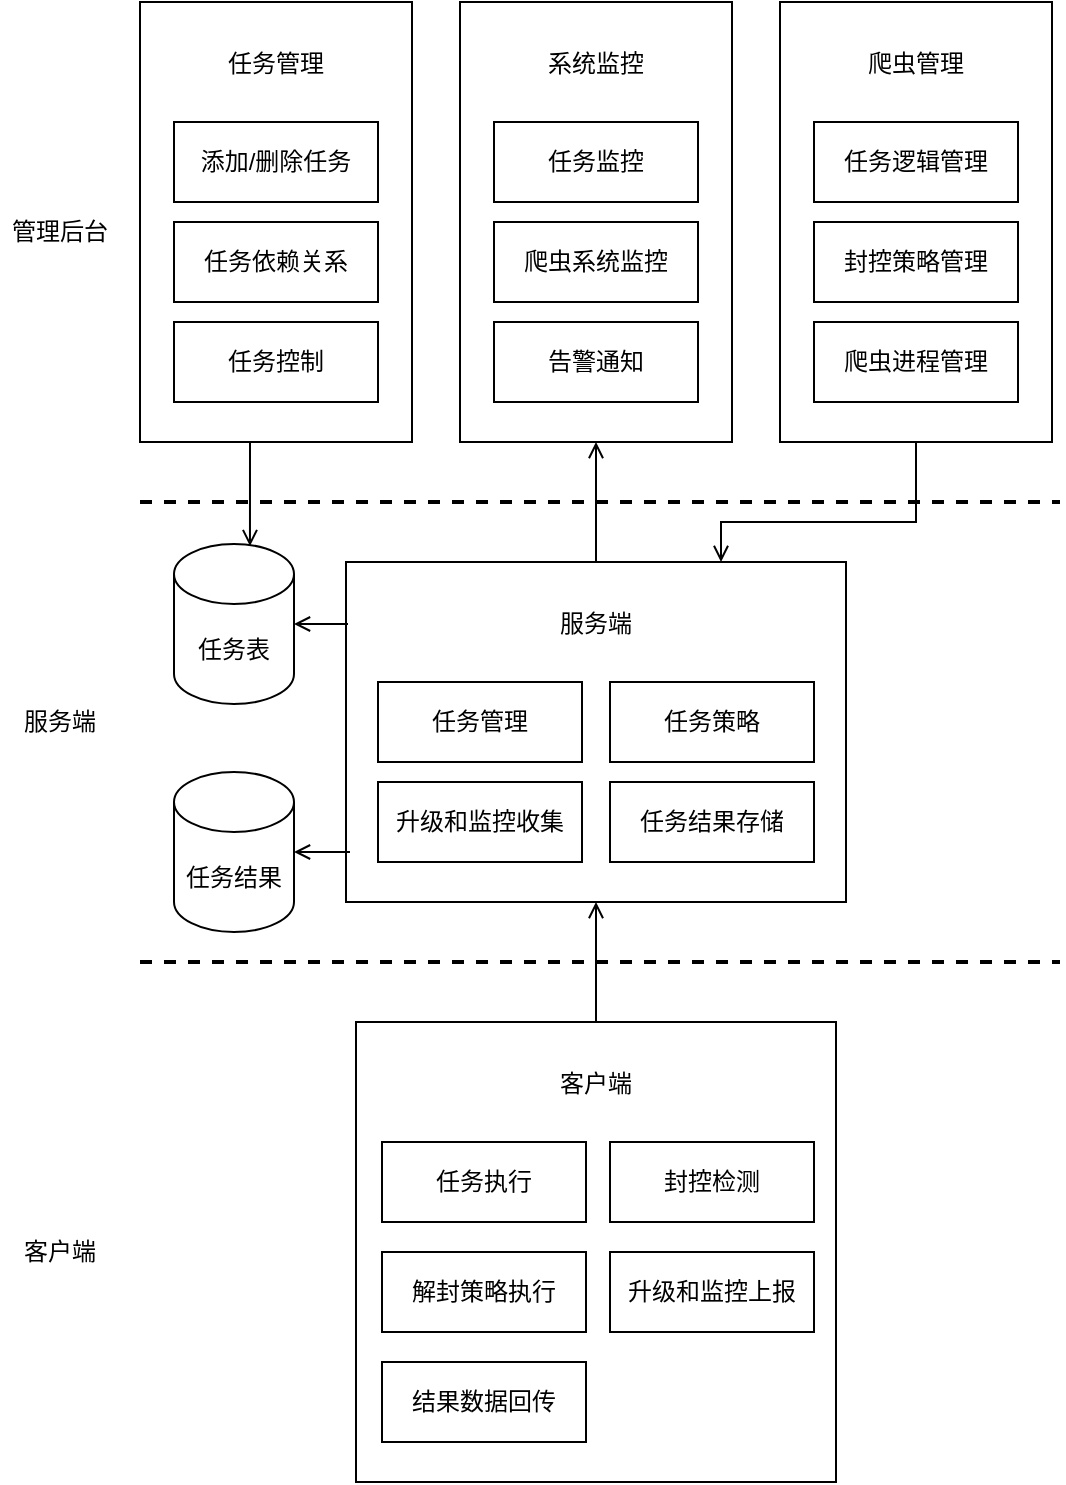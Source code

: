 <mxfile version="22.1.2" type="github" pages="2">
  <diagram name="应用架构" id="T5enPagGDyysxPcJfKMC">
    <mxGraphModel dx="1434" dy="797" grid="1" gridSize="10" guides="1" tooltips="1" connect="1" arrows="1" fold="1" page="1" pageScale="1" pageWidth="827" pageHeight="1169" math="0" shadow="0">
      <root>
        <mxCell id="0" />
        <mxCell id="1" parent="0" />
        <mxCell id="2eOYJ9R_kwQV_OgftA1X-1" value="" style="rounded=0;whiteSpace=wrap;html=1;labelPosition=center;verticalLabelPosition=middle;align=center;verticalAlign=middle;" parent="1" vertex="1">
          <mxGeometry x="80" y="200" width="136" height="220" as="geometry" />
        </mxCell>
        <mxCell id="2eOYJ9R_kwQV_OgftA1X-3" value="任务管理" style="text;html=1;strokeColor=none;fillColor=none;align=center;verticalAlign=middle;whiteSpace=wrap;rounded=0;" parent="1" vertex="1">
          <mxGeometry x="118" y="216" width="60" height="30" as="geometry" />
        </mxCell>
        <mxCell id="2eOYJ9R_kwQV_OgftA1X-4" value="添加/删除任务" style="rounded=0;whiteSpace=wrap;html=1;" parent="1" vertex="1">
          <mxGeometry x="97" y="260" width="102" height="40" as="geometry" />
        </mxCell>
        <mxCell id="2eOYJ9R_kwQV_OgftA1X-5" value="任务依赖关系" style="rounded=0;whiteSpace=wrap;html=1;" parent="1" vertex="1">
          <mxGeometry x="97" y="310" width="102" height="40" as="geometry" />
        </mxCell>
        <mxCell id="2eOYJ9R_kwQV_OgftA1X-6" value="任务控制" style="rounded=0;whiteSpace=wrap;html=1;" parent="1" vertex="1">
          <mxGeometry x="97" y="360" width="102" height="40" as="geometry" />
        </mxCell>
        <mxCell id="2eOYJ9R_kwQV_OgftA1X-7" value="" style="rounded=0;whiteSpace=wrap;html=1;labelPosition=center;verticalLabelPosition=middle;align=center;verticalAlign=middle;" parent="1" vertex="1">
          <mxGeometry x="240" y="200" width="136" height="220" as="geometry" />
        </mxCell>
        <mxCell id="2eOYJ9R_kwQV_OgftA1X-8" value="系统监控" style="text;html=1;strokeColor=none;fillColor=none;align=center;verticalAlign=middle;whiteSpace=wrap;rounded=0;" parent="1" vertex="1">
          <mxGeometry x="278" y="216" width="60" height="30" as="geometry" />
        </mxCell>
        <mxCell id="2eOYJ9R_kwQV_OgftA1X-9" value="任务监控" style="rounded=0;whiteSpace=wrap;html=1;" parent="1" vertex="1">
          <mxGeometry x="257" y="260" width="102" height="40" as="geometry" />
        </mxCell>
        <mxCell id="2eOYJ9R_kwQV_OgftA1X-10" value="爬虫系统监控" style="rounded=0;whiteSpace=wrap;html=1;" parent="1" vertex="1">
          <mxGeometry x="257" y="310" width="102" height="40" as="geometry" />
        </mxCell>
        <mxCell id="2eOYJ9R_kwQV_OgftA1X-12" value="" style="rounded=0;whiteSpace=wrap;html=1;labelPosition=center;verticalLabelPosition=middle;align=center;verticalAlign=middle;" parent="1" vertex="1">
          <mxGeometry x="400" y="200" width="136" height="220" as="geometry" />
        </mxCell>
        <mxCell id="2eOYJ9R_kwQV_OgftA1X-13" value="爬虫管理" style="text;html=1;strokeColor=none;fillColor=none;align=center;verticalAlign=middle;whiteSpace=wrap;rounded=0;" parent="1" vertex="1">
          <mxGeometry x="438" y="216" width="60" height="30" as="geometry" />
        </mxCell>
        <mxCell id="2eOYJ9R_kwQV_OgftA1X-14" value="任务逻辑管理" style="rounded=0;whiteSpace=wrap;html=1;" parent="1" vertex="1">
          <mxGeometry x="417" y="260" width="102" height="40" as="geometry" />
        </mxCell>
        <mxCell id="2eOYJ9R_kwQV_OgftA1X-15" value="封控策略管理" style="rounded=0;whiteSpace=wrap;html=1;" parent="1" vertex="1">
          <mxGeometry x="417" y="310" width="102" height="40" as="geometry" />
        </mxCell>
        <mxCell id="2eOYJ9R_kwQV_OgftA1X-16" value="爬虫进程管理" style="rounded=0;whiteSpace=wrap;html=1;" parent="1" vertex="1">
          <mxGeometry x="417" y="360" width="102" height="40" as="geometry" />
        </mxCell>
        <mxCell id="2eOYJ9R_kwQV_OgftA1X-17" value="告警通知" style="rounded=0;whiteSpace=wrap;html=1;" parent="1" vertex="1">
          <mxGeometry x="257" y="360" width="102" height="40" as="geometry" />
        </mxCell>
        <mxCell id="2eOYJ9R_kwQV_OgftA1X-18" value="" style="endArrow=none;dashed=1;html=1;strokeWidth=2;rounded=0;" parent="1" edge="1">
          <mxGeometry width="50" height="50" relative="1" as="geometry">
            <mxPoint x="80" y="450" as="sourcePoint" />
            <mxPoint x="540" y="450" as="targetPoint" />
          </mxGeometry>
        </mxCell>
        <mxCell id="2eOYJ9R_kwQV_OgftA1X-25" style="edgeStyle=orthogonalEdgeStyle;rounded=0;orthogonalLoop=1;jettySize=auto;html=1;entryX=0.5;entryY=1;entryDx=0;entryDy=0;endArrow=open;endFill=0;" parent="1" source="2eOYJ9R_kwQV_OgftA1X-19" target="2eOYJ9R_kwQV_OgftA1X-7" edge="1">
          <mxGeometry relative="1" as="geometry" />
        </mxCell>
        <mxCell id="2eOYJ9R_kwQV_OgftA1X-26" style="edgeStyle=orthogonalEdgeStyle;rounded=0;orthogonalLoop=1;jettySize=auto;html=1;exitX=0.75;exitY=0;exitDx=0;exitDy=0;entryX=0.5;entryY=1;entryDx=0;entryDy=0;startArrow=open;startFill=0;endArrow=none;endFill=0;" parent="1" source="2eOYJ9R_kwQV_OgftA1X-19" target="2eOYJ9R_kwQV_OgftA1X-12" edge="1">
          <mxGeometry relative="1" as="geometry">
            <Array as="points">
              <mxPoint x="371" y="460" />
              <mxPoint x="468" y="460" />
            </Array>
          </mxGeometry>
        </mxCell>
        <mxCell id="2eOYJ9R_kwQV_OgftA1X-27" style="edgeStyle=orthogonalEdgeStyle;rounded=0;orthogonalLoop=1;jettySize=auto;html=1;exitX=0.633;exitY=0.013;exitDx=0;exitDy=0;entryX=0.5;entryY=1;entryDx=0;entryDy=0;startArrow=open;startFill=0;endArrow=none;endFill=0;exitPerimeter=0;" parent="1" source="znvrr4QuNGfkFvh7-29z-2" target="2eOYJ9R_kwQV_OgftA1X-1" edge="1">
          <mxGeometry relative="1" as="geometry">
            <Array as="points">
              <mxPoint x="135" y="420" />
            </Array>
          </mxGeometry>
        </mxCell>
        <mxCell id="2eOYJ9R_kwQV_OgftA1X-19" value="" style="rounded=0;whiteSpace=wrap;html=1;labelPosition=center;verticalLabelPosition=middle;align=center;verticalAlign=middle;" parent="1" vertex="1">
          <mxGeometry x="183" y="480" width="250" height="170" as="geometry" />
        </mxCell>
        <mxCell id="2eOYJ9R_kwQV_OgftA1X-20" value="服务端" style="text;html=1;strokeColor=none;fillColor=none;align=center;verticalAlign=middle;whiteSpace=wrap;rounded=0;" parent="1" vertex="1">
          <mxGeometry x="278" y="496" width="60" height="30" as="geometry" />
        </mxCell>
        <mxCell id="2eOYJ9R_kwQV_OgftA1X-21" value="任务管理" style="rounded=0;whiteSpace=wrap;html=1;" parent="1" vertex="1">
          <mxGeometry x="199" y="540" width="102" height="40" as="geometry" />
        </mxCell>
        <mxCell id="2eOYJ9R_kwQV_OgftA1X-22" value="任务策略" style="rounded=0;whiteSpace=wrap;html=1;" parent="1" vertex="1">
          <mxGeometry x="315" y="540" width="102" height="40" as="geometry" />
        </mxCell>
        <mxCell id="2eOYJ9R_kwQV_OgftA1X-28" value="" style="endArrow=none;dashed=1;html=1;strokeWidth=2;rounded=0;" parent="1" edge="1">
          <mxGeometry width="50" height="50" relative="1" as="geometry">
            <mxPoint x="80" y="680" as="sourcePoint" />
            <mxPoint x="540" y="680" as="targetPoint" />
          </mxGeometry>
        </mxCell>
        <mxCell id="2eOYJ9R_kwQV_OgftA1X-36" style="edgeStyle=orthogonalEdgeStyle;rounded=0;orthogonalLoop=1;jettySize=auto;html=1;exitX=0.5;exitY=0;exitDx=0;exitDy=0;entryX=0.5;entryY=1;entryDx=0;entryDy=0;endArrow=open;endFill=0;" parent="1" source="2eOYJ9R_kwQV_OgftA1X-29" target="2eOYJ9R_kwQV_OgftA1X-19" edge="1">
          <mxGeometry relative="1" as="geometry" />
        </mxCell>
        <mxCell id="2eOYJ9R_kwQV_OgftA1X-29" value="" style="rounded=0;whiteSpace=wrap;html=1;labelPosition=center;verticalLabelPosition=middle;align=center;verticalAlign=middle;" parent="1" vertex="1">
          <mxGeometry x="188" y="710" width="240" height="230" as="geometry" />
        </mxCell>
        <mxCell id="2eOYJ9R_kwQV_OgftA1X-30" value="客户端" style="text;html=1;strokeColor=none;fillColor=none;align=center;verticalAlign=middle;whiteSpace=wrap;rounded=0;" parent="1" vertex="1">
          <mxGeometry x="278" y="726" width="60" height="30" as="geometry" />
        </mxCell>
        <mxCell id="2eOYJ9R_kwQV_OgftA1X-31" value="任务执行" style="rounded=0;whiteSpace=wrap;html=1;" parent="1" vertex="1">
          <mxGeometry x="201" y="770" width="102" height="40" as="geometry" />
        </mxCell>
        <mxCell id="2eOYJ9R_kwQV_OgftA1X-32" value="封控检测" style="rounded=0;whiteSpace=wrap;html=1;" parent="1" vertex="1">
          <mxGeometry x="315" y="770" width="102" height="40" as="geometry" />
        </mxCell>
        <mxCell id="2eOYJ9R_kwQV_OgftA1X-33" value="解封策略执行" style="rounded=0;whiteSpace=wrap;html=1;" parent="1" vertex="1">
          <mxGeometry x="201" y="825" width="102" height="40" as="geometry" />
        </mxCell>
        <mxCell id="2eOYJ9R_kwQV_OgftA1X-34" value="升级和监控上报" style="rounded=0;whiteSpace=wrap;html=1;" parent="1" vertex="1">
          <mxGeometry x="315" y="825" width="102" height="40" as="geometry" />
        </mxCell>
        <mxCell id="2eOYJ9R_kwQV_OgftA1X-35" value="升级和监控收集" style="rounded=0;whiteSpace=wrap;html=1;" parent="1" vertex="1">
          <mxGeometry x="199" y="590" width="102" height="40" as="geometry" />
        </mxCell>
        <mxCell id="0L6g8Bv2ZHw3Gg-m8TPL-1" value="任务结果存储" style="rounded=0;whiteSpace=wrap;html=1;" parent="1" vertex="1">
          <mxGeometry x="315" y="590" width="102" height="40" as="geometry" />
        </mxCell>
        <mxCell id="0L6g8Bv2ZHw3Gg-m8TPL-2" value="结果数据回传" style="rounded=0;whiteSpace=wrap;html=1;" parent="1" vertex="1">
          <mxGeometry x="201" y="880" width="102" height="40" as="geometry" />
        </mxCell>
        <mxCell id="0L6g8Bv2ZHw3Gg-m8TPL-3" value="管理后台" style="text;html=1;strokeColor=none;fillColor=none;align=center;verticalAlign=middle;whiteSpace=wrap;rounded=0;" parent="1" vertex="1">
          <mxGeometry x="10" y="300" width="60" height="30" as="geometry" />
        </mxCell>
        <mxCell id="0L6g8Bv2ZHw3Gg-m8TPL-4" value="服务端" style="text;html=1;strokeColor=none;fillColor=none;align=center;verticalAlign=middle;whiteSpace=wrap;rounded=0;" parent="1" vertex="1">
          <mxGeometry x="10" y="545" width="60" height="30" as="geometry" />
        </mxCell>
        <mxCell id="0L6g8Bv2ZHw3Gg-m8TPL-5" value="客户端" style="text;html=1;strokeColor=none;fillColor=none;align=center;verticalAlign=middle;whiteSpace=wrap;rounded=0;" parent="1" vertex="1">
          <mxGeometry x="10" y="810" width="60" height="30" as="geometry" />
        </mxCell>
        <mxCell id="znvrr4QuNGfkFvh7-29z-1" value="任务结果" style="shape=cylinder3;whiteSpace=wrap;html=1;boundedLbl=1;backgroundOutline=1;size=15;" vertex="1" parent="1">
          <mxGeometry x="97" y="585" width="60" height="80" as="geometry" />
        </mxCell>
        <mxCell id="znvrr4QuNGfkFvh7-29z-2" value="任务表" style="shape=cylinder3;whiteSpace=wrap;html=1;boundedLbl=1;backgroundOutline=1;size=15;" vertex="1" parent="1">
          <mxGeometry x="97" y="471" width="60" height="80" as="geometry" />
        </mxCell>
        <mxCell id="znvrr4QuNGfkFvh7-29z-5" style="edgeStyle=orthogonalEdgeStyle;rounded=0;orthogonalLoop=1;jettySize=auto;html=1;exitX=1;exitY=0.5;exitDx=0;exitDy=0;exitPerimeter=0;entryX=0.004;entryY=0.188;entryDx=0;entryDy=0;entryPerimeter=0;startArrow=open;startFill=0;endArrow=none;endFill=0;" edge="1" parent="1" source="znvrr4QuNGfkFvh7-29z-2" target="2eOYJ9R_kwQV_OgftA1X-19">
          <mxGeometry relative="1" as="geometry" />
        </mxCell>
        <mxCell id="znvrr4QuNGfkFvh7-29z-9" style="edgeStyle=orthogonalEdgeStyle;rounded=0;orthogonalLoop=1;jettySize=auto;html=1;exitX=1;exitY=0.5;exitDx=0;exitDy=0;exitPerimeter=0;entryX=0.008;entryY=0.853;entryDx=0;entryDy=0;entryPerimeter=0;startArrow=open;startFill=0;endArrow=none;endFill=0;" edge="1" parent="1" source="znvrr4QuNGfkFvh7-29z-1" target="2eOYJ9R_kwQV_OgftA1X-19">
          <mxGeometry relative="1" as="geometry" />
        </mxCell>
      </root>
    </mxGraphModel>
  </diagram>
  <diagram id="lcq67CxKmDxv_stA3tdA" name="部署架构">
    <mxGraphModel dx="1434" dy="797" grid="1" gridSize="10" guides="1" tooltips="1" connect="1" arrows="1" fold="1" page="1" pageScale="1" pageWidth="827" pageHeight="1169" math="0" shadow="0">
      <root>
        <mxCell id="0" />
        <mxCell id="1" parent="0" />
        <mxCell id="Fy9zCq6imNOxXmAGEA9x-52" value="" style="rounded=0;whiteSpace=wrap;html=1;labelPosition=center;verticalLabelPosition=middle;align=center;verticalAlign=middle;dashed=1;" vertex="1" parent="1">
          <mxGeometry x="188" y="50" width="480" height="302" as="geometry" />
        </mxCell>
        <mxCell id="Fy9zCq6imNOxXmAGEA9x-1" value="" style="rounded=0;whiteSpace=wrap;html=1;labelPosition=center;verticalLabelPosition=middle;align=center;verticalAlign=middle;" vertex="1" parent="1">
          <mxGeometry x="200" y="120" width="136" height="220" as="geometry" />
        </mxCell>
        <mxCell id="Fy9zCq6imNOxXmAGEA9x-2" value="任务管理" style="text;html=1;strokeColor=none;fillColor=none;align=center;verticalAlign=middle;whiteSpace=wrap;rounded=0;" vertex="1" parent="1">
          <mxGeometry x="238" y="136" width="60" height="30" as="geometry" />
        </mxCell>
        <mxCell id="Fy9zCq6imNOxXmAGEA9x-3" value="添加/删除任务" style="rounded=0;whiteSpace=wrap;html=1;" vertex="1" parent="1">
          <mxGeometry x="217" y="180" width="102" height="40" as="geometry" />
        </mxCell>
        <mxCell id="Fy9zCq6imNOxXmAGEA9x-4" value="任务依赖关系" style="rounded=0;whiteSpace=wrap;html=1;" vertex="1" parent="1">
          <mxGeometry x="217" y="230" width="102" height="40" as="geometry" />
        </mxCell>
        <mxCell id="Fy9zCq6imNOxXmAGEA9x-5" value="任务控制" style="rounded=0;whiteSpace=wrap;html=1;" vertex="1" parent="1">
          <mxGeometry x="217" y="280" width="102" height="40" as="geometry" />
        </mxCell>
        <mxCell id="Fy9zCq6imNOxXmAGEA9x-6" value="" style="rounded=0;whiteSpace=wrap;html=1;labelPosition=center;verticalLabelPosition=middle;align=center;verticalAlign=middle;" vertex="1" parent="1">
          <mxGeometry x="360" y="120" width="136" height="220" as="geometry" />
        </mxCell>
        <mxCell id="Fy9zCq6imNOxXmAGEA9x-7" value="系统监控" style="text;html=1;strokeColor=none;fillColor=none;align=center;verticalAlign=middle;whiteSpace=wrap;rounded=0;" vertex="1" parent="1">
          <mxGeometry x="398" y="136" width="60" height="30" as="geometry" />
        </mxCell>
        <mxCell id="Fy9zCq6imNOxXmAGEA9x-8" value="任务监控" style="rounded=0;whiteSpace=wrap;html=1;" vertex="1" parent="1">
          <mxGeometry x="377" y="180" width="102" height="40" as="geometry" />
        </mxCell>
        <mxCell id="Fy9zCq6imNOxXmAGEA9x-9" value="爬虫系统监控" style="rounded=0;whiteSpace=wrap;html=1;" vertex="1" parent="1">
          <mxGeometry x="377" y="230" width="102" height="40" as="geometry" />
        </mxCell>
        <mxCell id="Fy9zCq6imNOxXmAGEA9x-10" value="" style="rounded=0;whiteSpace=wrap;html=1;labelPosition=center;verticalLabelPosition=middle;align=center;verticalAlign=middle;" vertex="1" parent="1">
          <mxGeometry x="520" y="120" width="136" height="220" as="geometry" />
        </mxCell>
        <mxCell id="Fy9zCq6imNOxXmAGEA9x-11" value="爬虫管理" style="text;html=1;strokeColor=none;fillColor=none;align=center;verticalAlign=middle;whiteSpace=wrap;rounded=0;" vertex="1" parent="1">
          <mxGeometry x="558" y="136" width="60" height="30" as="geometry" />
        </mxCell>
        <mxCell id="Fy9zCq6imNOxXmAGEA9x-12" value="任务逻辑管理" style="rounded=0;whiteSpace=wrap;html=1;" vertex="1" parent="1">
          <mxGeometry x="537" y="180" width="102" height="40" as="geometry" />
        </mxCell>
        <mxCell id="Fy9zCq6imNOxXmAGEA9x-13" value="封控策略管理" style="rounded=0;whiteSpace=wrap;html=1;" vertex="1" parent="1">
          <mxGeometry x="537" y="230" width="102" height="40" as="geometry" />
        </mxCell>
        <mxCell id="Fy9zCq6imNOxXmAGEA9x-14" value="爬虫进程管理" style="rounded=0;whiteSpace=wrap;html=1;" vertex="1" parent="1">
          <mxGeometry x="537" y="280" width="102" height="40" as="geometry" />
        </mxCell>
        <mxCell id="Fy9zCq6imNOxXmAGEA9x-15" value="告警通知" style="rounded=0;whiteSpace=wrap;html=1;" vertex="1" parent="1">
          <mxGeometry x="377" y="280" width="102" height="40" as="geometry" />
        </mxCell>
        <mxCell id="Fy9zCq6imNOxXmAGEA9x-16" value="" style="endArrow=none;dashed=1;html=1;strokeWidth=2;rounded=0;" edge="1" parent="1">
          <mxGeometry width="50" height="50" relative="1" as="geometry">
            <mxPoint x="120" y="370" as="sourcePoint" />
            <mxPoint x="680" y="370" as="targetPoint" />
          </mxGeometry>
        </mxCell>
        <mxCell id="Fy9zCq6imNOxXmAGEA9x-17" style="edgeStyle=orthogonalEdgeStyle;rounded=0;orthogonalLoop=1;jettySize=auto;html=1;entryX=0.5;entryY=1;entryDx=0;entryDy=0;endArrow=open;endFill=0;" edge="1" parent="1" source="Fy9zCq6imNOxXmAGEA9x-42" target="Fy9zCq6imNOxXmAGEA9x-6">
          <mxGeometry relative="1" as="geometry">
            <Array as="points">
              <mxPoint x="428" y="390" />
              <mxPoint x="428" y="390" />
            </Array>
          </mxGeometry>
        </mxCell>
        <mxCell id="Fy9zCq6imNOxXmAGEA9x-18" style="edgeStyle=orthogonalEdgeStyle;rounded=0;orthogonalLoop=1;jettySize=auto;html=1;exitX=0.75;exitY=0;exitDx=0;exitDy=0;entryX=0.5;entryY=1;entryDx=0;entryDy=0;startArrow=open;startFill=0;endArrow=none;endFill=0;" edge="1" parent="1" source="Fy9zCq6imNOxXmAGEA9x-42" target="Fy9zCq6imNOxXmAGEA9x-10">
          <mxGeometry relative="1" as="geometry">
            <Array as="points">
              <mxPoint x="457" y="380" />
              <mxPoint x="588" y="380" />
            </Array>
          </mxGeometry>
        </mxCell>
        <mxCell id="Fy9zCq6imNOxXmAGEA9x-19" style="edgeStyle=orthogonalEdgeStyle;rounded=0;orthogonalLoop=1;jettySize=auto;html=1;exitX=0.633;exitY=0.013;exitDx=0;exitDy=0;entryX=0.5;entryY=1;entryDx=0;entryDy=0;startArrow=open;startFill=0;endArrow=none;endFill=0;exitPerimeter=0;" edge="1" parent="1" source="Fy9zCq6imNOxXmAGEA9x-39" target="Fy9zCq6imNOxXmAGEA9x-1">
          <mxGeometry relative="1" as="geometry">
            <Array as="points">
              <mxPoint x="255" y="340" />
            </Array>
          </mxGeometry>
        </mxCell>
        <mxCell id="Fy9zCq6imNOxXmAGEA9x-20" value="" style="rounded=0;whiteSpace=wrap;html=1;labelPosition=center;verticalLabelPosition=middle;align=center;verticalAlign=middle;" vertex="1" parent="1">
          <mxGeometry x="303" y="420" width="250" height="150" as="geometry" />
        </mxCell>
        <mxCell id="Fy9zCq6imNOxXmAGEA9x-22" value="任务管理" style="rounded=0;whiteSpace=wrap;html=1;" vertex="1" parent="1">
          <mxGeometry x="319" y="460" width="102" height="40" as="geometry" />
        </mxCell>
        <mxCell id="Fy9zCq6imNOxXmAGEA9x-23" value="任务策略" style="rounded=0;whiteSpace=wrap;html=1;" vertex="1" parent="1">
          <mxGeometry x="435" y="460" width="102" height="40" as="geometry" />
        </mxCell>
        <mxCell id="Fy9zCq6imNOxXmAGEA9x-24" value="" style="endArrow=none;dashed=1;html=1;strokeWidth=2;rounded=0;" edge="1" parent="1">
          <mxGeometry width="50" height="50" relative="1" as="geometry">
            <mxPoint x="120" y="610" as="sourcePoint" />
            <mxPoint x="680" y="610" as="targetPoint" />
          </mxGeometry>
        </mxCell>
        <mxCell id="Fy9zCq6imNOxXmAGEA9x-25" style="edgeStyle=orthogonalEdgeStyle;rounded=0;orthogonalLoop=1;jettySize=auto;html=1;exitX=0.5;exitY=0;exitDx=0;exitDy=0;entryX=0.5;entryY=1;entryDx=0;entryDy=0;endArrow=open;endFill=0;" edge="1" parent="1" source="Fy9zCq6imNOxXmAGEA9x-43" target="Fy9zCq6imNOxXmAGEA9x-20">
          <mxGeometry relative="1" as="geometry" />
        </mxCell>
        <mxCell id="Fy9zCq6imNOxXmAGEA9x-26" value="" style="rounded=0;whiteSpace=wrap;html=1;labelPosition=center;verticalLabelPosition=middle;align=center;verticalAlign=middle;dashed=1;" vertex="1" parent="1">
          <mxGeometry x="331" y="630" width="200" height="90" as="geometry" />
        </mxCell>
        <mxCell id="Fy9zCq6imNOxXmAGEA9x-32" value="升级和监控收集" style="rounded=0;whiteSpace=wrap;html=1;" vertex="1" parent="1">
          <mxGeometry x="435" y="510" width="102" height="40" as="geometry" />
        </mxCell>
        <mxCell id="Fy9zCq6imNOxXmAGEA9x-33" value="任务结果存储" style="rounded=0;whiteSpace=wrap;html=1;" vertex="1" parent="1">
          <mxGeometry x="319" y="510" width="102" height="40" as="geometry" />
        </mxCell>
        <mxCell id="Fy9zCq6imNOxXmAGEA9x-35" value="管理后台" style="text;html=1;strokeColor=none;fillColor=none;align=center;verticalAlign=middle;whiteSpace=wrap;rounded=0;" vertex="1" parent="1">
          <mxGeometry x="120" y="220" width="60" height="30" as="geometry" />
        </mxCell>
        <mxCell id="Fy9zCq6imNOxXmAGEA9x-36" value="服务端" style="text;html=1;strokeColor=none;fillColor=none;align=center;verticalAlign=middle;whiteSpace=wrap;rounded=0;" vertex="1" parent="1">
          <mxGeometry x="120" y="465" width="60" height="30" as="geometry" />
        </mxCell>
        <mxCell id="Fy9zCq6imNOxXmAGEA9x-37" value="客户端" style="text;html=1;strokeColor=none;fillColor=none;align=center;verticalAlign=middle;whiteSpace=wrap;rounded=0;" vertex="1" parent="1">
          <mxGeometry x="120" y="650" width="60" height="30" as="geometry" />
        </mxCell>
        <mxCell id="Fy9zCq6imNOxXmAGEA9x-38" value="mysql" style="shape=cylinder3;whiteSpace=wrap;html=1;boundedLbl=1;backgroundOutline=1;size=15;" vertex="1" parent="1">
          <mxGeometry x="217" y="505" width="60" height="80" as="geometry" />
        </mxCell>
        <mxCell id="Fy9zCq6imNOxXmAGEA9x-39" value="redis" style="shape=cylinder3;whiteSpace=wrap;html=1;boundedLbl=1;backgroundOutline=1;size=15;" vertex="1" parent="1">
          <mxGeometry x="217" y="391" width="60" height="80" as="geometry" />
        </mxCell>
        <mxCell id="Fy9zCq6imNOxXmAGEA9x-40" style="edgeStyle=orthogonalEdgeStyle;rounded=0;orthogonalLoop=1;jettySize=auto;html=1;exitX=1;exitY=0.5;exitDx=0;exitDy=0;exitPerimeter=0;entryX=0;entryY=0.5;entryDx=0;entryDy=0;startArrow=open;startFill=0;endArrow=none;endFill=0;" edge="1" parent="1" source="Fy9zCq6imNOxXmAGEA9x-39" target="Fy9zCq6imNOxXmAGEA9x-22">
          <mxGeometry relative="1" as="geometry" />
        </mxCell>
        <mxCell id="Fy9zCq6imNOxXmAGEA9x-41" style="edgeStyle=orthogonalEdgeStyle;rounded=0;orthogonalLoop=1;jettySize=auto;html=1;exitX=1;exitY=0.5;exitDx=0;exitDy=0;exitPerimeter=0;startArrow=open;startFill=0;endArrow=none;endFill=0;" edge="1" parent="1" source="Fy9zCq6imNOxXmAGEA9x-38" target="Fy9zCq6imNOxXmAGEA9x-33">
          <mxGeometry relative="1" as="geometry" />
        </mxCell>
        <mxCell id="Fy9zCq6imNOxXmAGEA9x-44" value="" style="edgeStyle=orthogonalEdgeStyle;rounded=0;orthogonalLoop=1;jettySize=auto;html=1;entryX=0.5;entryY=1;entryDx=0;entryDy=0;endArrow=open;endFill=0;exitX=0.75;exitY=0;exitDx=0;exitDy=0;" edge="1" parent="1" source="Fy9zCq6imNOxXmAGEA9x-48" target="Fy9zCq6imNOxXmAGEA9x-43">
          <mxGeometry relative="1" as="geometry">
            <mxPoint x="428" y="630" as="sourcePoint" />
            <mxPoint x="428" y="570" as="targetPoint" />
            <Array as="points">
              <mxPoint x="420" y="650" />
              <mxPoint x="420" y="620" />
              <mxPoint x="431" y="620" />
            </Array>
          </mxGeometry>
        </mxCell>
        <mxCell id="Fy9zCq6imNOxXmAGEA9x-43" value="restful https" style="rounded=0;whiteSpace=wrap;html=1;" vertex="1" parent="1">
          <mxGeometry x="380" y="560" width="102" height="30" as="geometry" />
        </mxCell>
        <mxCell id="Fy9zCq6imNOxXmAGEA9x-46" style="edgeStyle=orthogonalEdgeStyle;rounded=0;orthogonalLoop=1;jettySize=auto;html=1;exitX=0.5;exitY=1;exitDx=0;exitDy=0;" edge="1" parent="1" source="Fy9zCq6imNOxXmAGEA9x-26" target="Fy9zCq6imNOxXmAGEA9x-26">
          <mxGeometry relative="1" as="geometry" />
        </mxCell>
        <mxCell id="Fy9zCq6imNOxXmAGEA9x-47" value="云虚拟机" style="text;html=1;strokeColor=none;fillColor=none;align=center;verticalAlign=middle;whiteSpace=wrap;rounded=0;" vertex="1" parent="1">
          <mxGeometry x="331" y="630" width="60" height="30" as="geometry" />
        </mxCell>
        <mxCell id="Fy9zCq6imNOxXmAGEA9x-48" value="爬虫进程" style="rounded=0;whiteSpace=wrap;html=1;" vertex="1" parent="1">
          <mxGeometry x="390" y="650" width="60" height="60" as="geometry" />
        </mxCell>
        <mxCell id="Fy9zCq6imNOxXmAGEA9x-49" value="管理进程" style="rounded=0;whiteSpace=wrap;html=1;" vertex="1" parent="1">
          <mxGeometry x="460" y="650" width="60" height="60" as="geometry" />
        </mxCell>
        <mxCell id="Fy9zCq6imNOxXmAGEA9x-50" value="" style="edgeStyle=orthogonalEdgeStyle;rounded=0;orthogonalLoop=1;jettySize=auto;html=1;endArrow=open;endFill=0;exitX=0.5;exitY=0;exitDx=0;exitDy=0;" edge="1" parent="1" source="Fy9zCq6imNOxXmAGEA9x-49">
          <mxGeometry relative="1" as="geometry">
            <mxPoint x="445" y="660" as="sourcePoint" />
            <mxPoint x="441" y="590" as="targetPoint" />
            <Array as="points">
              <mxPoint x="490" y="620" />
              <mxPoint x="441" y="620" />
              <mxPoint x="441" y="590" />
            </Array>
          </mxGeometry>
        </mxCell>
        <mxCell id="Fy9zCq6imNOxXmAGEA9x-51" value="springboot" style="text;html=1;strokeColor=none;fillColor=none;align=center;verticalAlign=middle;whiteSpace=wrap;rounded=0;" vertex="1" parent="1">
          <mxGeometry x="479" y="430" width="60" height="30" as="geometry" />
        </mxCell>
        <mxCell id="Fy9zCq6imNOxXmAGEA9x-53" value="springboot app" style="text;html=1;strokeColor=none;fillColor=none;align=center;verticalAlign=middle;whiteSpace=wrap;rounded=0;" vertex="1" parent="1">
          <mxGeometry x="570" y="60" width="86" height="30" as="geometry" />
        </mxCell>
        <mxCell id="Fy9zCq6imNOxXmAGEA9x-54" value="" style="edgeStyle=orthogonalEdgeStyle;rounded=0;orthogonalLoop=1;jettySize=auto;html=1;entryX=0.5;entryY=1;entryDx=0;entryDy=0;endArrow=open;endFill=0;" edge="1" parent="1" source="Fy9zCq6imNOxXmAGEA9x-20" target="Fy9zCq6imNOxXmAGEA9x-42">
          <mxGeometry relative="1" as="geometry">
            <mxPoint x="428" y="420" as="sourcePoint" />
            <mxPoint x="428" y="340" as="targetPoint" />
          </mxGeometry>
        </mxCell>
        <mxCell id="Fy9zCq6imNOxXmAGEA9x-42" value="restful" style="rounded=0;whiteSpace=wrap;html=1;" vertex="1" parent="1">
          <mxGeometry x="380" y="400" width="102" height="30" as="geometry" />
        </mxCell>
      </root>
    </mxGraphModel>
  </diagram>
</mxfile>
